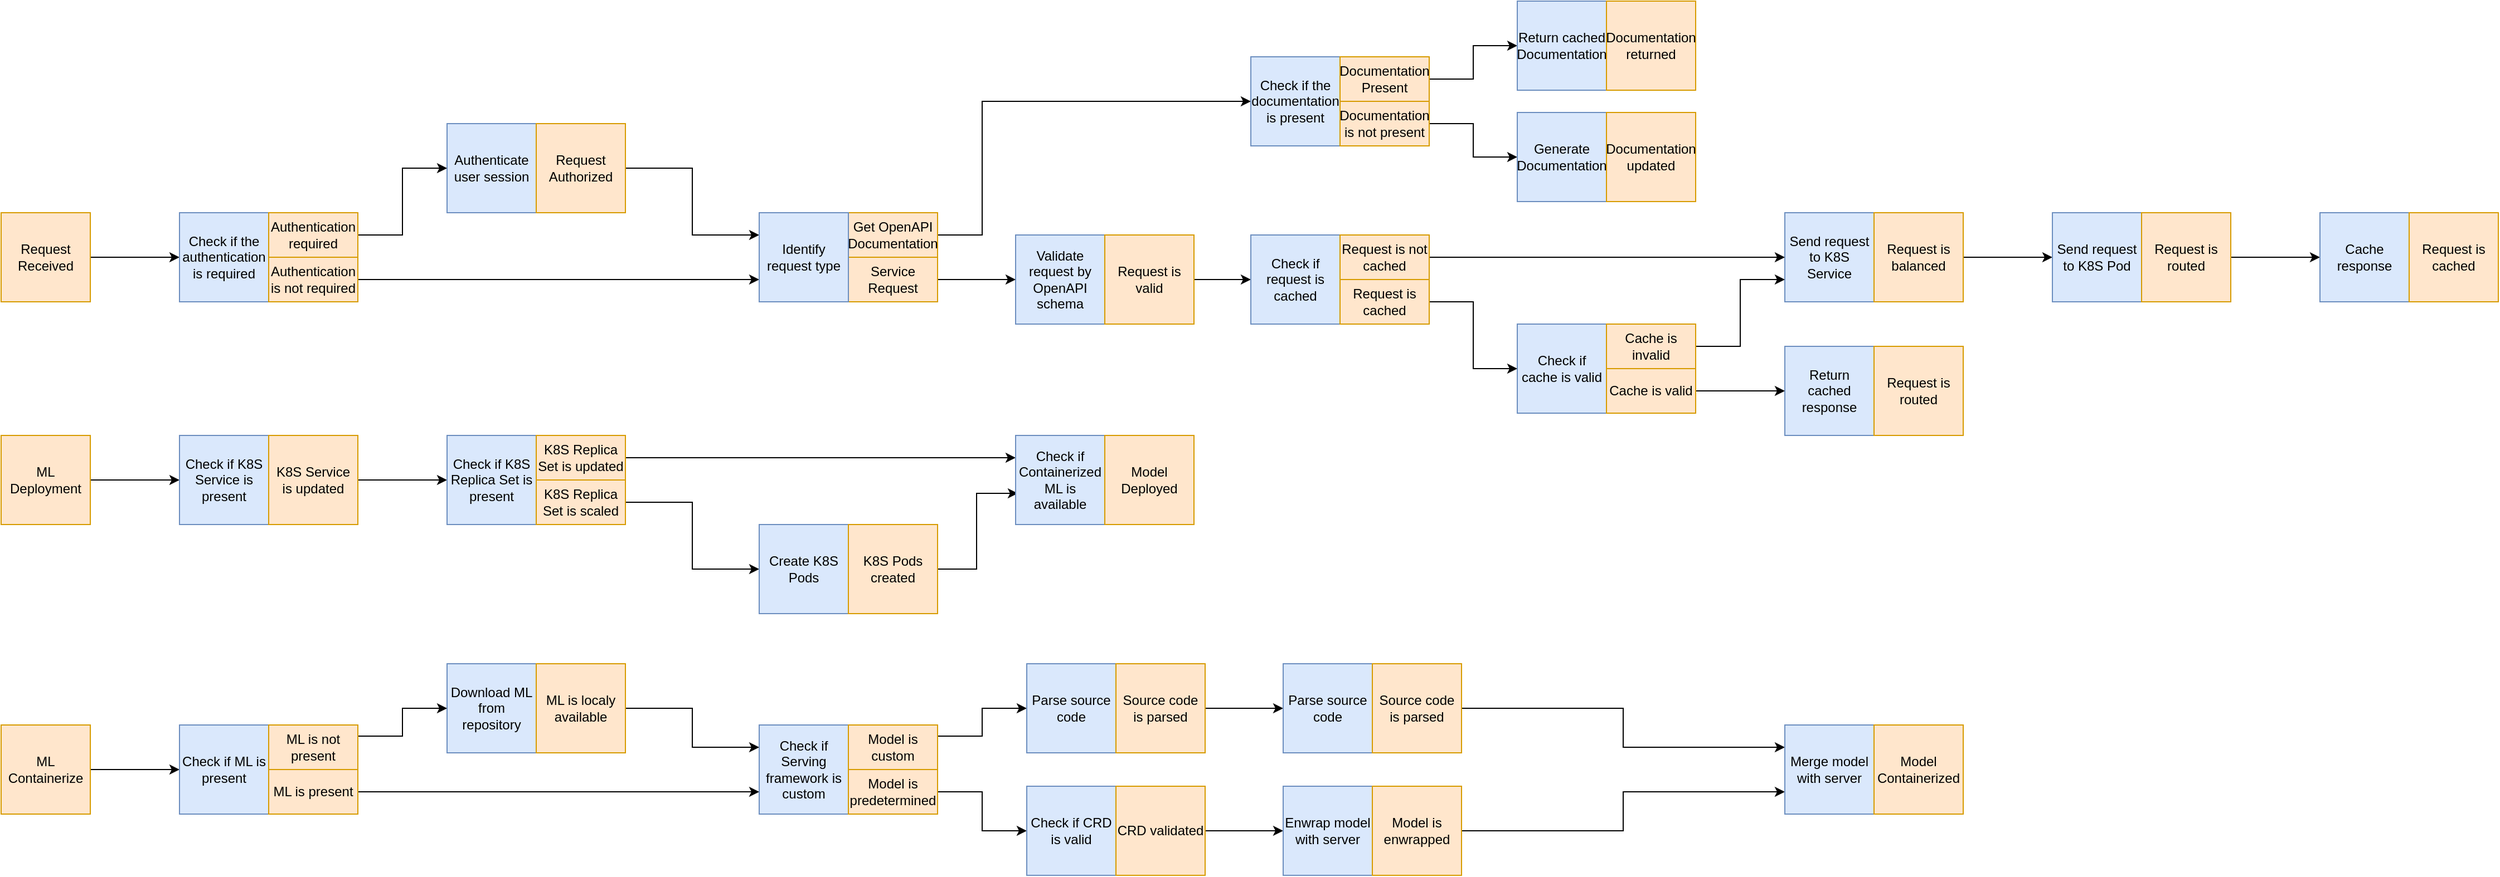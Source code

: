 <mxfile>
    <diagram name="Страница — 1" id="s1KukHTFloUVwo6JeJkF">
        <mxGraphModel dx="823" dy="713" grid="1" gridSize="10" guides="1" tooltips="1" connect="1" arrows="1" fold="1" page="1" pageScale="1" pageWidth="827" pageHeight="2000" math="0" shadow="0">
            <root>
                <mxCell id="0"/>
                <mxCell id="1" parent="0"/>
                <mxCell id="qRX5v0t8TsgXR0mgB-LM-10" style="edgeStyle=orthogonalEdgeStyle;rounded=0;orthogonalLoop=1;jettySize=auto;html=1;exitX=1;exitY=0.5;exitDx=0;exitDy=0;entryX=0;entryY=0.5;entryDx=0;entryDy=0;" parent="1" source="qRX5v0t8TsgXR0mgB-LM-1" target="qRX5v0t8TsgXR0mgB-LM-8" edge="1">
                    <mxGeometry relative="1" as="geometry"/>
                </mxCell>
                <mxCell id="qRX5v0t8TsgXR0mgB-LM-1" value="Request Received" style="rounded=0;whiteSpace=wrap;html=1;fillColor=#ffe6cc;strokeColor=#d79b00;" parent="1" vertex="1">
                    <mxGeometry x="40" y="240" width="80" height="80" as="geometry"/>
                </mxCell>
                <mxCell id="qRX5v0t8TsgXR0mgB-LM-2" value="Authenticate&lt;div&gt;user session&lt;/div&gt;" style="rounded=0;whiteSpace=wrap;html=1;fillColor=#dae8fc;strokeColor=#6c8ebf;" parent="1" vertex="1">
                    <mxGeometry x="440" y="160" width="80" height="80" as="geometry"/>
                </mxCell>
                <mxCell id="qRX5v0t8TsgXR0mgB-LM-7" style="edgeStyle=orthogonalEdgeStyle;rounded=0;orthogonalLoop=1;jettySize=auto;html=1;exitX=1;exitY=0.5;exitDx=0;exitDy=0;entryX=0;entryY=0.25;entryDx=0;entryDy=0;" parent="1" source="qRX5v0t8TsgXR0mgB-LM-3" target="qRX5v0t8TsgXR0mgB-LM-23" edge="1">
                    <mxGeometry relative="1" as="geometry">
                        <mxPoint x="720" y="170" as="targetPoint"/>
                    </mxGeometry>
                </mxCell>
                <mxCell id="qRX5v0t8TsgXR0mgB-LM-3" value="Request Authorized" style="rounded=0;whiteSpace=wrap;html=1;fillColor=#ffe6cc;strokeColor=#d79b00;" parent="1" vertex="1">
                    <mxGeometry x="520" y="160" width="80" height="80" as="geometry"/>
                </mxCell>
                <mxCell id="qRX5v0t8TsgXR0mgB-LM-4" value="Validate request by OpenAPI schema" style="rounded=0;whiteSpace=wrap;html=1;fillColor=#dae8fc;strokeColor=#6c8ebf;" parent="1" vertex="1">
                    <mxGeometry x="950" y="260" width="80" height="80" as="geometry"/>
                </mxCell>
                <mxCell id="39" style="edgeStyle=orthogonalEdgeStyle;rounded=0;html=1;exitX=1;exitY=0.5;exitDx=0;exitDy=0;entryX=0;entryY=0.5;entryDx=0;entryDy=0;" edge="1" parent="1" source="qRX5v0t8TsgXR0mgB-LM-5" target="36">
                    <mxGeometry relative="1" as="geometry"/>
                </mxCell>
                <mxCell id="qRX5v0t8TsgXR0mgB-LM-5" value="Request is valid" style="rounded=0;whiteSpace=wrap;html=1;fillColor=#ffe6cc;strokeColor=#d79b00;" parent="1" vertex="1">
                    <mxGeometry x="1030" y="260" width="80" height="80" as="geometry"/>
                </mxCell>
                <mxCell id="qRX5v0t8TsgXR0mgB-LM-8" value="Check if the authentication is required" style="rounded=0;whiteSpace=wrap;html=1;fillColor=#dae8fc;strokeColor=#6c8ebf;" parent="1" vertex="1">
                    <mxGeometry x="200" y="240" width="80" height="80" as="geometry"/>
                </mxCell>
                <mxCell id="qRX5v0t8TsgXR0mgB-LM-28" style="edgeStyle=orthogonalEdgeStyle;rounded=0;orthogonalLoop=1;jettySize=auto;html=1;exitX=1;exitY=0.5;exitDx=0;exitDy=0;entryX=0;entryY=0.5;entryDx=0;entryDy=0;" parent="1" source="qRX5v0t8TsgXR0mgB-LM-9" target="qRX5v0t8TsgXR0mgB-LM-26" edge="1">
                    <mxGeometry relative="1" as="geometry">
                        <Array as="points">
                            <mxPoint x="920" y="260"/>
                            <mxPoint x="920" y="140"/>
                        </Array>
                    </mxGeometry>
                </mxCell>
                <mxCell id="qRX5v0t8TsgXR0mgB-LM-9" value="Get OpenAPI&lt;div&gt;Documentation&lt;/div&gt;" style="rounded=0;whiteSpace=wrap;html=1;fillColor=#ffe6cc;strokeColor=#d79b00;" parent="1" vertex="1">
                    <mxGeometry x="800" y="240" width="80" height="40" as="geometry"/>
                </mxCell>
                <mxCell id="2" style="edgeStyle=orthogonalEdgeStyle;html=1;exitX=1;exitY=0.5;exitDx=0;exitDy=0;entryX=0;entryY=0.5;entryDx=0;entryDy=0;rounded=0;" edge="1" parent="1" source="qRX5v0t8TsgXR0mgB-LM-14" target="qRX5v0t8TsgXR0mgB-LM-4">
                    <mxGeometry relative="1" as="geometry"/>
                </mxCell>
                <mxCell id="qRX5v0t8TsgXR0mgB-LM-14" value="Service Request" style="rounded=0;whiteSpace=wrap;html=1;fillColor=#ffe6cc;strokeColor=#d79b00;" parent="1" vertex="1">
                    <mxGeometry x="800" y="280" width="80" height="40" as="geometry"/>
                </mxCell>
                <mxCell id="qRX5v0t8TsgXR0mgB-LM-22" style="edgeStyle=orthogonalEdgeStyle;rounded=0;orthogonalLoop=1;jettySize=auto;html=1;exitX=1;exitY=0.5;exitDx=0;exitDy=0;entryX=0;entryY=0.5;entryDx=0;entryDy=0;" parent="1" source="qRX5v0t8TsgXR0mgB-LM-20" target="qRX5v0t8TsgXR0mgB-LM-2" edge="1">
                    <mxGeometry relative="1" as="geometry"/>
                </mxCell>
                <mxCell id="qRX5v0t8TsgXR0mgB-LM-20" value="Authentication required" style="rounded=0;whiteSpace=wrap;html=1;fillColor=#ffe6cc;strokeColor=#d79b00;" parent="1" vertex="1">
                    <mxGeometry x="280" y="240" width="80" height="40" as="geometry"/>
                </mxCell>
                <mxCell id="qRX5v0t8TsgXR0mgB-LM-24" style="edgeStyle=orthogonalEdgeStyle;rounded=0;orthogonalLoop=1;jettySize=auto;html=1;exitX=1;exitY=0.5;exitDx=0;exitDy=0;entryX=0;entryY=0.75;entryDx=0;entryDy=0;" parent="1" source="qRX5v0t8TsgXR0mgB-LM-21" target="qRX5v0t8TsgXR0mgB-LM-23" edge="1">
                    <mxGeometry relative="1" as="geometry">
                        <mxPoint x="670" y="360" as="targetPoint"/>
                    </mxGeometry>
                </mxCell>
                <mxCell id="qRX5v0t8TsgXR0mgB-LM-21" value="Authentication is not required" style="rounded=0;whiteSpace=wrap;html=1;fillColor=#ffe6cc;strokeColor=#d79b00;" parent="1" vertex="1">
                    <mxGeometry x="280" y="280" width="80" height="40" as="geometry"/>
                </mxCell>
                <mxCell id="qRX5v0t8TsgXR0mgB-LM-23" value="Identify request type" style="rounded=0;whiteSpace=wrap;html=1;fillColor=#dae8fc;strokeColor=#6c8ebf;" parent="1" vertex="1">
                    <mxGeometry x="720" y="240" width="80" height="80" as="geometry"/>
                </mxCell>
                <mxCell id="qRX5v0t8TsgXR0mgB-LM-26" value="Check if the documentation is present" style="rounded=0;whiteSpace=wrap;html=1;fillColor=#dae8fc;strokeColor=#6c8ebf;" parent="1" vertex="1">
                    <mxGeometry x="1161" y="100" width="80" height="80" as="geometry"/>
                </mxCell>
                <mxCell id="12" style="edgeStyle=orthogonalEdgeStyle;rounded=0;html=1;exitX=1;exitY=0.5;exitDx=0;exitDy=0;entryX=0;entryY=0.5;entryDx=0;entryDy=0;" edge="1" parent="1" source="qRX5v0t8TsgXR0mgB-LM-27" target="10">
                    <mxGeometry relative="1" as="geometry">
                        <mxPoint x="1390" y="110" as="targetPoint"/>
                    </mxGeometry>
                </mxCell>
                <mxCell id="qRX5v0t8TsgXR0mgB-LM-27" value="Documentation Present" style="rounded=0;whiteSpace=wrap;html=1;fillColor=#ffe6cc;strokeColor=#d79b00;" parent="1" vertex="1">
                    <mxGeometry x="1241" y="100" width="80" height="40" as="geometry"/>
                </mxCell>
                <mxCell id="qRX5v0t8TsgXR0mgB-LM-32" style="edgeStyle=orthogonalEdgeStyle;rounded=0;orthogonalLoop=1;jettySize=auto;html=1;exitX=1;exitY=0.5;exitDx=0;exitDy=0;" parent="1" source="qRX5v0t8TsgXR0mgB-LM-29" target="qRX5v0t8TsgXR0mgB-LM-30" edge="1">
                    <mxGeometry relative="1" as="geometry"/>
                </mxCell>
                <mxCell id="qRX5v0t8TsgXR0mgB-LM-29" value="Documentation is not present" style="rounded=0;whiteSpace=wrap;html=1;fillColor=#ffe6cc;strokeColor=#d79b00;" parent="1" vertex="1">
                    <mxGeometry x="1241" y="140" width="80" height="40" as="geometry"/>
                </mxCell>
                <mxCell id="qRX5v0t8TsgXR0mgB-LM-30" value="Generate Documentation" style="rounded=0;whiteSpace=wrap;html=1;fillColor=#dae8fc;strokeColor=#6c8ebf;" parent="1" vertex="1">
                    <mxGeometry x="1400" y="150" width="80" height="80" as="geometry"/>
                </mxCell>
                <mxCell id="qRX5v0t8TsgXR0mgB-LM-31" value="Documentation updated" style="rounded=0;whiteSpace=wrap;html=1;fillColor=#ffe6cc;strokeColor=#d79b00;" parent="1" vertex="1">
                    <mxGeometry x="1480" y="150" width="80" height="80" as="geometry"/>
                </mxCell>
                <mxCell id="9" style="edgeStyle=orthogonalEdgeStyle;rounded=0;html=1;exitX=1;exitY=0.5;exitDx=0;exitDy=0;entryX=0;entryY=0.5;entryDx=0;entryDy=0;" edge="1" parent="1" source="3" target="4">
                    <mxGeometry relative="1" as="geometry"/>
                </mxCell>
                <mxCell id="3" value="ML Deployment" style="rounded=0;whiteSpace=wrap;html=1;fillColor=#ffe6cc;strokeColor=#d79b00;" vertex="1" parent="1">
                    <mxGeometry x="40" y="440" width="80" height="80" as="geometry"/>
                </mxCell>
                <mxCell id="4" value="Check if K8S Service is present" style="rounded=0;whiteSpace=wrap;html=1;fillColor=#dae8fc;strokeColor=#6c8ebf;" vertex="1" parent="1">
                    <mxGeometry x="200" y="440" width="80" height="80" as="geometry"/>
                </mxCell>
                <mxCell id="24" style="edgeStyle=orthogonalEdgeStyle;rounded=0;html=1;exitX=1;exitY=0.5;exitDx=0;exitDy=0;entryX=0;entryY=0.5;entryDx=0;entryDy=0;" edge="1" parent="1" source="5" target="22">
                    <mxGeometry relative="1" as="geometry"/>
                </mxCell>
                <mxCell id="5" value="K8S Service is updated" style="rounded=0;whiteSpace=wrap;html=1;fillColor=#ffe6cc;strokeColor=#d79b00;" vertex="1" parent="1">
                    <mxGeometry x="280" y="440" width="80" height="80" as="geometry"/>
                </mxCell>
                <mxCell id="10" value="Return cached Documentation" style="rounded=0;whiteSpace=wrap;html=1;fillColor=#dae8fc;strokeColor=#6c8ebf;" vertex="1" parent="1">
                    <mxGeometry x="1400" y="50" width="80" height="80" as="geometry"/>
                </mxCell>
                <mxCell id="11" value="Documentation returned" style="rounded=0;whiteSpace=wrap;html=1;fillColor=#ffe6cc;strokeColor=#d79b00;" vertex="1" parent="1">
                    <mxGeometry x="1480" y="50" width="80" height="80" as="geometry"/>
                </mxCell>
                <mxCell id="13" value="Send request to K8S Service" style="rounded=0;whiteSpace=wrap;html=1;fillColor=#dae8fc;strokeColor=#6c8ebf;" vertex="1" parent="1">
                    <mxGeometry x="1640" y="240" width="80" height="80" as="geometry"/>
                </mxCell>
                <mxCell id="17" style="edgeStyle=orthogonalEdgeStyle;rounded=0;html=1;exitX=1;exitY=0.5;exitDx=0;exitDy=0;entryX=0;entryY=0.5;entryDx=0;entryDy=0;" edge="1" parent="1" source="14" target="15">
                    <mxGeometry relative="1" as="geometry"/>
                </mxCell>
                <mxCell id="14" value="Request is balanced" style="rounded=0;whiteSpace=wrap;html=1;fillColor=#ffe6cc;strokeColor=#d79b00;" vertex="1" parent="1">
                    <mxGeometry x="1720" y="240" width="80" height="80" as="geometry"/>
                </mxCell>
                <mxCell id="15" value="Send request to K8S Pod" style="rounded=0;whiteSpace=wrap;html=1;fillColor=#dae8fc;strokeColor=#6c8ebf;" vertex="1" parent="1">
                    <mxGeometry x="1880" y="240" width="80" height="80" as="geometry"/>
                </mxCell>
                <mxCell id="35" style="edgeStyle=orthogonalEdgeStyle;rounded=0;html=1;exitX=1;exitY=0.5;exitDx=0;exitDy=0;entryX=0;entryY=0.5;entryDx=0;entryDy=0;" edge="1" parent="1" source="16" target="33">
                    <mxGeometry relative="1" as="geometry"/>
                </mxCell>
                <mxCell id="16" value="Request is routed" style="rounded=0;whiteSpace=wrap;html=1;fillColor=#ffe6cc;strokeColor=#d79b00;" vertex="1" parent="1">
                    <mxGeometry x="1960" y="240" width="80" height="80" as="geometry"/>
                </mxCell>
                <mxCell id="22" value="Check if K8S Replica Set is present" style="rounded=0;whiteSpace=wrap;html=1;fillColor=#dae8fc;strokeColor=#6c8ebf;" vertex="1" parent="1">
                    <mxGeometry x="440" y="440" width="80" height="80" as="geometry"/>
                </mxCell>
                <mxCell id="32" style="edgeStyle=orthogonalEdgeStyle;rounded=0;html=1;exitX=1;exitY=0.5;exitDx=0;exitDy=0;entryX=0;entryY=0.25;entryDx=0;entryDy=0;" edge="1" parent="1" source="23" target="29">
                    <mxGeometry relative="1" as="geometry"/>
                </mxCell>
                <mxCell id="23" value="K8S Replica Set is updated" style="rounded=0;whiteSpace=wrap;html=1;fillColor=#ffe6cc;strokeColor=#d79b00;" vertex="1" parent="1">
                    <mxGeometry x="520" y="440" width="80" height="40" as="geometry"/>
                </mxCell>
                <mxCell id="28" style="edgeStyle=orthogonalEdgeStyle;rounded=0;html=1;exitX=1;exitY=0.5;exitDx=0;exitDy=0;entryX=0;entryY=0.5;entryDx=0;entryDy=0;" edge="1" parent="1" source="25" target="26">
                    <mxGeometry relative="1" as="geometry"/>
                </mxCell>
                <mxCell id="25" value="K8S Replica Set is scaled" style="rounded=0;whiteSpace=wrap;html=1;fillColor=#ffe6cc;strokeColor=#d79b00;" vertex="1" parent="1">
                    <mxGeometry x="520" y="480" width="80" height="40" as="geometry"/>
                </mxCell>
                <mxCell id="26" value="Create K8S Pods" style="rounded=0;whiteSpace=wrap;html=1;fillColor=#dae8fc;strokeColor=#6c8ebf;" vertex="1" parent="1">
                    <mxGeometry x="720" y="520" width="80" height="80" as="geometry"/>
                </mxCell>
                <mxCell id="31" style="edgeStyle=orthogonalEdgeStyle;rounded=0;html=1;exitX=1;exitY=0.5;exitDx=0;exitDy=0;entryX=0.025;entryY=0.65;entryDx=0;entryDy=0;entryPerimeter=0;" edge="1" parent="1" source="27" target="29">
                    <mxGeometry relative="1" as="geometry"/>
                </mxCell>
                <mxCell id="27" value="K8S Pods created" style="rounded=0;whiteSpace=wrap;html=1;fillColor=#ffe6cc;strokeColor=#d79b00;" vertex="1" parent="1">
                    <mxGeometry x="800" y="520" width="80" height="80" as="geometry"/>
                </mxCell>
                <mxCell id="29" value="Check if Containerized ML is available" style="rounded=0;whiteSpace=wrap;html=1;fillColor=#dae8fc;strokeColor=#6c8ebf;" vertex="1" parent="1">
                    <mxGeometry x="950" y="440" width="80" height="80" as="geometry"/>
                </mxCell>
                <mxCell id="30" value="Model Deployed" style="rounded=0;whiteSpace=wrap;html=1;fillColor=#ffe6cc;strokeColor=#d79b00;" vertex="1" parent="1">
                    <mxGeometry x="1030" y="440" width="80" height="80" as="geometry"/>
                </mxCell>
                <mxCell id="33" value="Cache response" style="rounded=0;whiteSpace=wrap;html=1;fillColor=#dae8fc;strokeColor=#6c8ebf;" vertex="1" parent="1">
                    <mxGeometry x="2120" y="240" width="80" height="80" as="geometry"/>
                </mxCell>
                <mxCell id="34" value="Request is cached" style="rounded=0;whiteSpace=wrap;html=1;fillColor=#ffe6cc;strokeColor=#d79b00;" vertex="1" parent="1">
                    <mxGeometry x="2200" y="240" width="80" height="80" as="geometry"/>
                </mxCell>
                <mxCell id="36" value="Check if request is cached" style="rounded=0;whiteSpace=wrap;html=1;fillColor=#dae8fc;strokeColor=#6c8ebf;" vertex="1" parent="1">
                    <mxGeometry x="1161" y="260" width="80" height="80" as="geometry"/>
                </mxCell>
                <mxCell id="38" style="edgeStyle=orthogonalEdgeStyle;rounded=0;html=1;exitX=1;exitY=0.5;exitDx=0;exitDy=0;entryX=0;entryY=0.5;entryDx=0;entryDy=0;" edge="1" parent="1" source="37" target="13">
                    <mxGeometry relative="1" as="geometry"/>
                </mxCell>
                <mxCell id="37" value="Request is not cached" style="rounded=0;whiteSpace=wrap;html=1;fillColor=#ffe6cc;strokeColor=#d79b00;" vertex="1" parent="1">
                    <mxGeometry x="1241" y="260" width="80" height="40" as="geometry"/>
                </mxCell>
                <mxCell id="40" value="Check if cache is valid" style="rounded=0;whiteSpace=wrap;html=1;fillColor=#dae8fc;strokeColor=#6c8ebf;" vertex="1" parent="1">
                    <mxGeometry x="1400" y="340" width="80" height="80" as="geometry"/>
                </mxCell>
                <mxCell id="50" style="edgeStyle=orthogonalEdgeStyle;rounded=0;html=1;exitX=1;exitY=0.5;exitDx=0;exitDy=0;entryX=0;entryY=0.75;entryDx=0;entryDy=0;" edge="1" parent="1" source="41" target="13">
                    <mxGeometry relative="1" as="geometry"/>
                </mxCell>
                <mxCell id="41" value="Cache is invalid" style="rounded=0;whiteSpace=wrap;html=1;fillColor=#ffe6cc;strokeColor=#d79b00;" vertex="1" parent="1">
                    <mxGeometry x="1480" y="340" width="80" height="40" as="geometry"/>
                </mxCell>
                <mxCell id="45" style="edgeStyle=orthogonalEdgeStyle;rounded=0;html=1;exitX=1;exitY=0.5;exitDx=0;exitDy=0;entryX=0;entryY=0.5;entryDx=0;entryDy=0;" edge="1" parent="1" source="43" target="40">
                    <mxGeometry relative="1" as="geometry"/>
                </mxCell>
                <mxCell id="43" value="Request is cached" style="rounded=0;whiteSpace=wrap;html=1;fillColor=#ffe6cc;strokeColor=#d79b00;" vertex="1" parent="1">
                    <mxGeometry x="1241" y="300" width="80" height="40" as="geometry"/>
                </mxCell>
                <mxCell id="46" value="Return cached response" style="rounded=0;whiteSpace=wrap;html=1;fillColor=#dae8fc;strokeColor=#6c8ebf;" vertex="1" parent="1">
                    <mxGeometry x="1640" y="360" width="80" height="80" as="geometry"/>
                </mxCell>
                <mxCell id="47" value="Request is routed" style="rounded=0;whiteSpace=wrap;html=1;fillColor=#ffe6cc;strokeColor=#d79b00;" vertex="1" parent="1">
                    <mxGeometry x="1720" y="360" width="80" height="80" as="geometry"/>
                </mxCell>
                <mxCell id="51" style="edgeStyle=orthogonalEdgeStyle;rounded=0;html=1;exitX=1;exitY=0.5;exitDx=0;exitDy=0;entryX=0;entryY=0.5;entryDx=0;entryDy=0;" edge="1" parent="1" source="48" target="46">
                    <mxGeometry relative="1" as="geometry"/>
                </mxCell>
                <mxCell id="48" value="Cache is valid" style="rounded=0;whiteSpace=wrap;html=1;fillColor=#ffe6cc;strokeColor=#d79b00;" vertex="1" parent="1">
                    <mxGeometry x="1480" y="380" width="80" height="40" as="geometry"/>
                </mxCell>
                <mxCell id="84" style="edgeStyle=orthogonalEdgeStyle;rounded=0;html=1;exitX=1;exitY=0.5;exitDx=0;exitDy=0;entryX=0;entryY=0.5;entryDx=0;entryDy=0;" edge="1" parent="1" source="55" target="82">
                    <mxGeometry relative="1" as="geometry"/>
                </mxCell>
                <mxCell id="55" value="ML Containerize" style="rounded=0;whiteSpace=wrap;html=1;fillColor=#ffe6cc;strokeColor=#d79b00;" vertex="1" parent="1">
                    <mxGeometry x="40" y="700" width="80" height="80" as="geometry"/>
                </mxCell>
                <mxCell id="56" value="Check if Serving framework is custom" style="rounded=0;whiteSpace=wrap;html=1;fillColor=#dae8fc;strokeColor=#6c8ebf;" vertex="1" parent="1">
                    <mxGeometry x="720" y="700" width="80" height="80" as="geometry"/>
                </mxCell>
                <mxCell id="87" style="edgeStyle=orthogonalEdgeStyle;rounded=0;html=1;exitX=1;exitY=0.25;exitDx=0;exitDy=0;entryX=0;entryY=0.5;entryDx=0;entryDy=0;" edge="1" parent="1" source="57" target="59">
                    <mxGeometry relative="1" as="geometry"/>
                </mxCell>
                <mxCell id="57" value="Model is custom" style="rounded=0;whiteSpace=wrap;html=1;fillColor=#ffe6cc;strokeColor=#d79b00;" vertex="1" parent="1">
                    <mxGeometry x="800" y="700" width="80" height="40" as="geometry"/>
                </mxCell>
                <mxCell id="88" style="edgeStyle=orthogonalEdgeStyle;rounded=0;html=1;exitX=1;exitY=0.5;exitDx=0;exitDy=0;entryX=0;entryY=0.5;entryDx=0;entryDy=0;" edge="1" parent="1" source="58" target="61">
                    <mxGeometry relative="1" as="geometry"/>
                </mxCell>
                <mxCell id="58" value="Model is predetermined" style="rounded=0;whiteSpace=wrap;html=1;fillColor=#ffe6cc;strokeColor=#d79b00;" vertex="1" parent="1">
                    <mxGeometry x="800" y="740" width="80" height="40" as="geometry"/>
                </mxCell>
                <mxCell id="59" value="Parse source code" style="rounded=0;whiteSpace=wrap;html=1;fillColor=#dae8fc;strokeColor=#6c8ebf;" vertex="1" parent="1">
                    <mxGeometry x="960" y="645" width="80" height="80" as="geometry"/>
                </mxCell>
                <mxCell id="81" style="edgeStyle=orthogonalEdgeStyle;rounded=0;html=1;exitX=1;exitY=0.5;exitDx=0;exitDy=0;entryX=0;entryY=0.5;entryDx=0;entryDy=0;" edge="1" parent="1" source="60" target="79">
                    <mxGeometry relative="1" as="geometry"/>
                </mxCell>
                <mxCell id="60" value="Source code is parsed" style="rounded=0;whiteSpace=wrap;html=1;fillColor=#ffe6cc;strokeColor=#d79b00;" vertex="1" parent="1">
                    <mxGeometry x="1040" y="645" width="80" height="80" as="geometry"/>
                </mxCell>
                <mxCell id="61" value="Check if CRD is valid" style="rounded=0;whiteSpace=wrap;html=1;fillColor=#dae8fc;strokeColor=#6c8ebf;" vertex="1" parent="1">
                    <mxGeometry x="960" y="755" width="80" height="80" as="geometry"/>
                </mxCell>
                <mxCell id="78" style="edgeStyle=orthogonalEdgeStyle;rounded=0;html=1;exitX=1;exitY=0.5;exitDx=0;exitDy=0;entryX=0;entryY=0.5;entryDx=0;entryDy=0;" edge="1" parent="1" source="62" target="76">
                    <mxGeometry relative="1" as="geometry"/>
                </mxCell>
                <mxCell id="62" value="CRD validated" style="rounded=0;whiteSpace=wrap;html=1;fillColor=#ffe6cc;strokeColor=#d79b00;" vertex="1" parent="1">
                    <mxGeometry x="1040" y="755" width="80" height="80" as="geometry"/>
                </mxCell>
                <mxCell id="70" value="Download ML from repository" style="rounded=0;whiteSpace=wrap;html=1;fillColor=#dae8fc;strokeColor=#6c8ebf;" vertex="1" parent="1">
                    <mxGeometry x="440" y="645" width="80" height="80" as="geometry"/>
                </mxCell>
                <mxCell id="90" style="edgeStyle=orthogonalEdgeStyle;rounded=0;html=1;exitX=1;exitY=0.5;exitDx=0;exitDy=0;entryX=0;entryY=0.25;entryDx=0;entryDy=0;" edge="1" parent="1" source="71" target="56">
                    <mxGeometry relative="1" as="geometry"/>
                </mxCell>
                <mxCell id="71" value="ML is localy available" style="rounded=0;whiteSpace=wrap;html=1;fillColor=#ffe6cc;strokeColor=#d79b00;" vertex="1" parent="1">
                    <mxGeometry x="520" y="645" width="80" height="80" as="geometry"/>
                </mxCell>
                <mxCell id="76" value="Enwrap model with server" style="rounded=0;whiteSpace=wrap;html=1;fillColor=#dae8fc;strokeColor=#6c8ebf;" vertex="1" parent="1">
                    <mxGeometry x="1190" y="755" width="80" height="80" as="geometry"/>
                </mxCell>
                <mxCell id="95" style="edgeStyle=orthogonalEdgeStyle;rounded=0;html=1;exitX=1;exitY=0.5;exitDx=0;exitDy=0;entryX=0;entryY=0.75;entryDx=0;entryDy=0;" edge="1" parent="1" source="77" target="92">
                    <mxGeometry relative="1" as="geometry"/>
                </mxCell>
                <mxCell id="77" value="Model is enwrapped" style="rounded=0;whiteSpace=wrap;html=1;fillColor=#ffe6cc;strokeColor=#d79b00;" vertex="1" parent="1">
                    <mxGeometry x="1270" y="755" width="80" height="80" as="geometry"/>
                </mxCell>
                <mxCell id="79" value="Parse source code" style="rounded=0;whiteSpace=wrap;html=1;fillColor=#dae8fc;strokeColor=#6c8ebf;" vertex="1" parent="1">
                    <mxGeometry x="1190" y="645" width="80" height="80" as="geometry"/>
                </mxCell>
                <mxCell id="94" style="edgeStyle=orthogonalEdgeStyle;rounded=0;html=1;exitX=1;exitY=0.5;exitDx=0;exitDy=0;entryX=0;entryY=0.25;entryDx=0;entryDy=0;" edge="1" parent="1" source="80" target="92">
                    <mxGeometry relative="1" as="geometry"/>
                </mxCell>
                <mxCell id="80" value="Source code is parsed" style="rounded=0;whiteSpace=wrap;html=1;fillColor=#ffe6cc;strokeColor=#d79b00;" vertex="1" parent="1">
                    <mxGeometry x="1270" y="645" width="80" height="80" as="geometry"/>
                </mxCell>
                <mxCell id="82" value="Check if ML is present" style="rounded=0;whiteSpace=wrap;html=1;fillColor=#dae8fc;strokeColor=#6c8ebf;" vertex="1" parent="1">
                    <mxGeometry x="200" y="700" width="80" height="80" as="geometry"/>
                </mxCell>
                <mxCell id="85" style="edgeStyle=orthogonalEdgeStyle;rounded=0;html=1;exitX=1;exitY=0.5;exitDx=0;exitDy=0;entryX=0;entryY=0.75;entryDx=0;entryDy=0;" edge="1" parent="1" source="91" target="56">
                    <mxGeometry relative="1" as="geometry"/>
                </mxCell>
                <mxCell id="89" style="edgeStyle=orthogonalEdgeStyle;rounded=0;html=1;exitX=1;exitY=0.25;exitDx=0;exitDy=0;entryX=0;entryY=0.5;entryDx=0;entryDy=0;" edge="1" parent="1" source="83" target="70">
                    <mxGeometry relative="1" as="geometry"/>
                </mxCell>
                <mxCell id="83" value="ML is not present" style="rounded=0;whiteSpace=wrap;html=1;fillColor=#ffe6cc;strokeColor=#d79b00;" vertex="1" parent="1">
                    <mxGeometry x="280" y="700" width="80" height="40" as="geometry"/>
                </mxCell>
                <mxCell id="91" value="ML is present" style="rounded=0;whiteSpace=wrap;html=1;fillColor=#ffe6cc;strokeColor=#d79b00;" vertex="1" parent="1">
                    <mxGeometry x="280" y="740" width="80" height="40" as="geometry"/>
                </mxCell>
                <mxCell id="92" value="Merge model with server" style="rounded=0;whiteSpace=wrap;html=1;fillColor=#dae8fc;strokeColor=#6c8ebf;" vertex="1" parent="1">
                    <mxGeometry x="1640" y="700" width="80" height="80" as="geometry"/>
                </mxCell>
                <mxCell id="93" value="Model Containerized" style="rounded=0;whiteSpace=wrap;html=1;fillColor=#ffe6cc;strokeColor=#d79b00;" vertex="1" parent="1">
                    <mxGeometry x="1720" y="700" width="80" height="80" as="geometry"/>
                </mxCell>
            </root>
        </mxGraphModel>
    </diagram>
</mxfile>